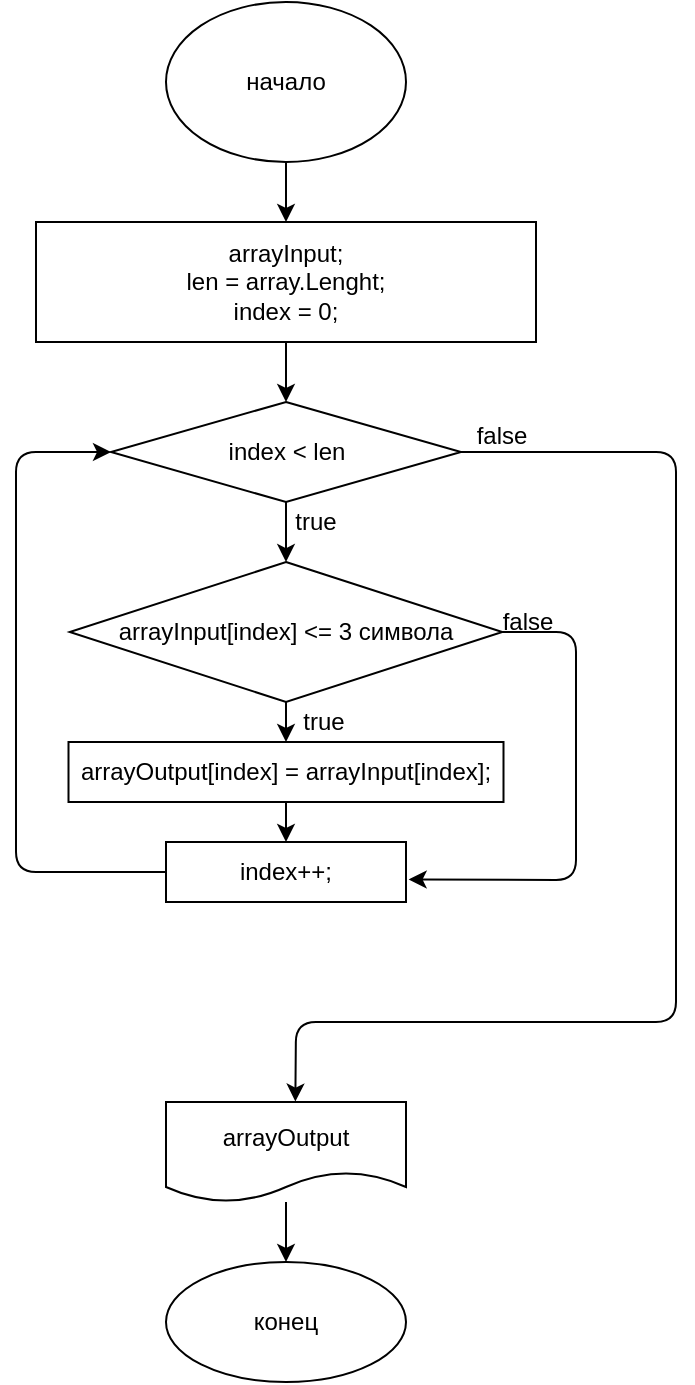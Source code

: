 <mxfile>
    <diagram id="VGTT8LKWED-VVO_1qm0a" name="Page-1">
        <mxGraphModel dx="821" dy="545" grid="1" gridSize="10" guides="1" tooltips="1" connect="1" arrows="1" fold="1" page="1" pageScale="1" pageWidth="827" pageHeight="1169" math="0" shadow="0">
            <root>
                <mxCell id="0"/>
                <mxCell id="1" parent="0"/>
                <mxCell id="4" value="" style="edgeStyle=none;html=1;" parent="1" source="2" target="3" edge="1">
                    <mxGeometry relative="1" as="geometry"/>
                </mxCell>
                <mxCell id="2" value="начало" style="ellipse;whiteSpace=wrap;html=1;" parent="1" vertex="1">
                    <mxGeometry x="335" y="30" width="120" height="80" as="geometry"/>
                </mxCell>
                <mxCell id="6" value="" style="edgeStyle=none;html=1;" parent="1" source="3" target="5" edge="1">
                    <mxGeometry relative="1" as="geometry"/>
                </mxCell>
                <mxCell id="3" value="arrayInput;&lt;br&gt;len = array.Lenght;&lt;br&gt;index = 0;" style="whiteSpace=wrap;html=1;" parent="1" vertex="1">
                    <mxGeometry x="270" y="140" width="250" height="60" as="geometry"/>
                </mxCell>
                <mxCell id="8" value="" style="edgeStyle=none;html=1;" parent="1" source="5" target="7" edge="1">
                    <mxGeometry relative="1" as="geometry"/>
                </mxCell>
                <mxCell id="21" value="" style="edgeStyle=none;html=1;exitX=1;exitY=0.5;exitDx=0;exitDy=0;entryX=0.539;entryY=-0.004;entryDx=0;entryDy=0;entryPerimeter=0;" edge="1" parent="1" source="5" target="20">
                    <mxGeometry relative="1" as="geometry">
                        <Array as="points">
                            <mxPoint x="590" y="255"/>
                            <mxPoint x="590" y="540"/>
                            <mxPoint x="460" y="540"/>
                            <mxPoint x="400" y="540"/>
                        </Array>
                    </mxGeometry>
                </mxCell>
                <mxCell id="5" value="index &amp;lt; len" style="rhombus;whiteSpace=wrap;html=1;" parent="1" vertex="1">
                    <mxGeometry x="307.5" y="230" width="175" height="50" as="geometry"/>
                </mxCell>
                <mxCell id="12" value="" style="edgeStyle=none;html=1;" parent="1" source="7" target="11" edge="1">
                    <mxGeometry relative="1" as="geometry"/>
                </mxCell>
                <mxCell id="15" style="edgeStyle=none;html=1;entryX=1.011;entryY=0.625;entryDx=0;entryDy=0;entryPerimeter=0;exitX=1;exitY=0.5;exitDx=0;exitDy=0;" parent="1" source="7" target="13" edge="1">
                    <mxGeometry relative="1" as="geometry">
                        <Array as="points">
                            <mxPoint x="540" y="345"/>
                            <mxPoint x="540" y="469"/>
                        </Array>
                    </mxGeometry>
                </mxCell>
                <mxCell id="7" value="arrayInput[index] &amp;lt;= 3 символа" style="rhombus;whiteSpace=wrap;html=1;" parent="1" vertex="1">
                    <mxGeometry x="286.88" y="310" width="216.25" height="70" as="geometry"/>
                </mxCell>
                <mxCell id="10" value="true" style="text;html=1;strokeColor=none;fillColor=none;align=center;verticalAlign=middle;whiteSpace=wrap;rounded=0;" parent="1" vertex="1">
                    <mxGeometry x="390" y="280" width="40" height="20" as="geometry"/>
                </mxCell>
                <mxCell id="14" value="" style="edgeStyle=none;html=1;" parent="1" source="11" target="13" edge="1">
                    <mxGeometry relative="1" as="geometry"/>
                </mxCell>
                <mxCell id="11" value="&lt;span&gt;arrayOutput[index] =&amp;nbsp;&lt;/span&gt;arrayInput[index];&lt;span&gt;&lt;br&gt;&lt;/span&gt;" style="whiteSpace=wrap;html=1;" parent="1" vertex="1">
                    <mxGeometry x="286.25" y="400" width="217.5" height="30" as="geometry"/>
                </mxCell>
                <mxCell id="18" style="edgeStyle=none;html=1;entryX=0;entryY=0.5;entryDx=0;entryDy=0;exitX=0;exitY=0.5;exitDx=0;exitDy=0;" edge="1" parent="1" source="13" target="5">
                    <mxGeometry relative="1" as="geometry">
                        <Array as="points">
                            <mxPoint x="260" y="465"/>
                            <mxPoint x="260" y="255"/>
                        </Array>
                    </mxGeometry>
                </mxCell>
                <mxCell id="13" value="&lt;span&gt;index++;&lt;/span&gt;" style="whiteSpace=wrap;html=1;" parent="1" vertex="1">
                    <mxGeometry x="335" y="450" width="120" height="30" as="geometry"/>
                </mxCell>
                <mxCell id="16" value="true" style="text;html=1;strokeColor=none;fillColor=none;align=center;verticalAlign=middle;whiteSpace=wrap;rounded=0;" parent="1" vertex="1">
                    <mxGeometry x="394" y="380" width="40" height="20" as="geometry"/>
                </mxCell>
                <mxCell id="17" value="false" style="text;html=1;strokeColor=none;fillColor=none;align=center;verticalAlign=middle;whiteSpace=wrap;rounded=0;" parent="1" vertex="1">
                    <mxGeometry x="496.25" y="330" width="40" height="20" as="geometry"/>
                </mxCell>
                <mxCell id="23" value="" style="edgeStyle=none;html=1;" edge="1" parent="1" source="20" target="22">
                    <mxGeometry relative="1" as="geometry"/>
                </mxCell>
                <mxCell id="20" value="&lt;span&gt;arrayOutput&lt;/span&gt;" style="shape=document;whiteSpace=wrap;html=1;boundedLbl=1;" vertex="1" parent="1">
                    <mxGeometry x="335" y="580" width="120" height="50" as="geometry"/>
                </mxCell>
                <mxCell id="22" value="конец" style="ellipse;whiteSpace=wrap;html=1;" vertex="1" parent="1">
                    <mxGeometry x="335" y="660" width="120" height="60" as="geometry"/>
                </mxCell>
                <mxCell id="24" value="false" style="text;html=1;strokeColor=none;fillColor=none;align=center;verticalAlign=middle;whiteSpace=wrap;rounded=0;" vertex="1" parent="1">
                    <mxGeometry x="482.5" y="237" width="40" height="20" as="geometry"/>
                </mxCell>
            </root>
        </mxGraphModel>
    </diagram>
</mxfile>
